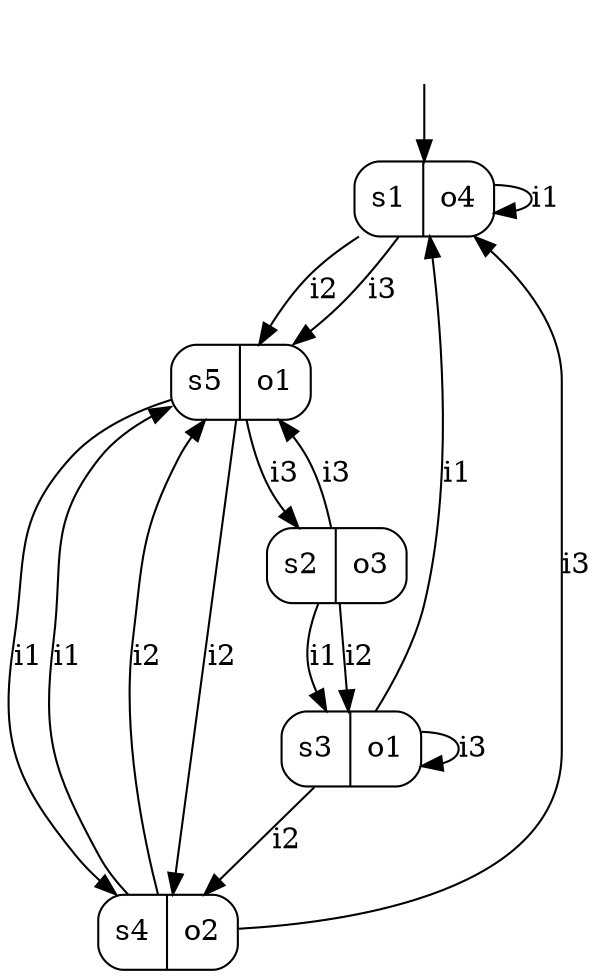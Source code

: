 digraph MooreMachine_5States_3Inputs_4Outputs_40ef67d336aa447fb5e9b936fa292fc5 {
s1 [label="s1|o4", shape=record, style=rounded];
s2 [label="s2|o3", shape=record, style=rounded];
s3 [label="s3|o1", shape=record, style=rounded];
s4 [label="s4|o2", shape=record, style=rounded];
s5 [label="s5|o1", shape=record, style=rounded];
s1 -> s1 [label="i1"];
s1 -> s5 [label="i2"];
s1 -> s5 [label="i3"];
s2 -> s3 [label="i1"];
s2 -> s3 [label="i2"];
s2 -> s5 [label="i3"];
s3 -> s1 [label="i1"];
s3 -> s4 [label="i2"];
s3 -> s3 [label="i3"];
s4 -> s5 [label="i1"];
s4 -> s5 [label="i2"];
s4 -> s1 [label="i3"];
s5 -> s4 [label="i1"];
s5 -> s4 [label="i2"];
s5 -> s2 [label="i3"];
__start0 [shape=none, label=""];
__start0 -> s1 [label=""];
}
